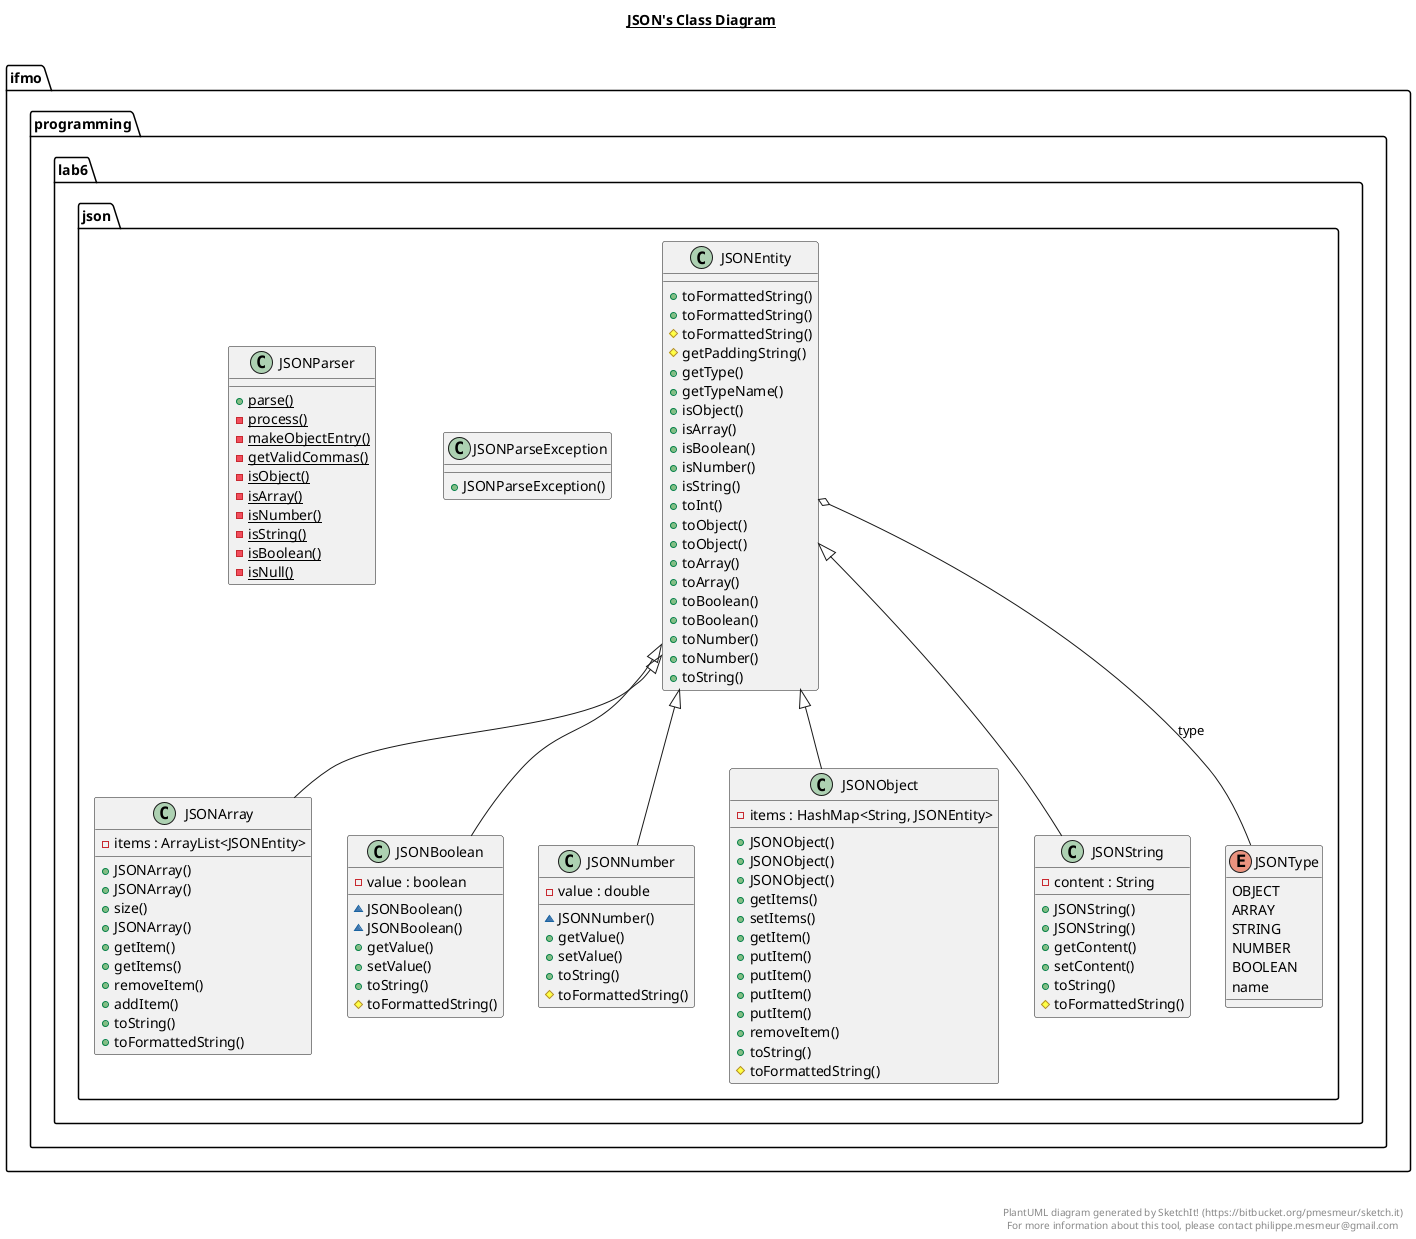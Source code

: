 @startuml

title __JSON's Class Diagram__\n

  package ifmo.programming.lab6 {
    package ifmo.programming.lab6.json {
      class JSONArray {
          - items : ArrayList<JSONEntity>
          + JSONArray()
          + JSONArray()
          + size()
          + JSONArray()
          + getItem()
          + getItems()
          + removeItem()
          + addItem()
          + toString()
          + toFormattedString()
      }
    }
  }
  

  package ifmo.programming.lab6 {
    package ifmo.programming.lab6.json {
      class JSONBoolean {
          - value : boolean
          ~ JSONBoolean()
          ~ JSONBoolean()
          + getValue()
          + setValue()
          + toString()
          # toFormattedString()
      }
    }
  }
  

  package ifmo.programming.lab6 {
    package ifmo.programming.lab6.json {
      class JSONEntity {
          + toFormattedString()
          + toFormattedString()
          # toFormattedString()
          # getPaddingString()
          + getType()
          + getTypeName()
          + isObject()
          + isArray()
          + isBoolean()
          + isNumber()
          + isString()
          + toInt()
          + toObject()
          + toObject()
          + toArray()
          + toArray()
          + toBoolean()
          + toBoolean()
          + toNumber()
          + toNumber()
          + toString()
      }
    }
  }
  

  package ifmo.programming.lab6 {
    package ifmo.programming.lab6.json {
      class JSONNumber {
          - value : double
          ~ JSONNumber()
          + getValue()
          + setValue()
          + toString()
          # toFormattedString()
      }
    }
  }
  

  package ifmo.programming.lab6 {
    package ifmo.programming.lab6.json {
      class JSONObject {
          - items : HashMap<String, JSONEntity>
          + JSONObject()
          + JSONObject()
          + JSONObject()
          + getItems()
          + setItems()
          + getItem()
          + putItem()
          + putItem()
          + putItem()
          + putItem()
          + removeItem()
          + toString()
          # toFormattedString()
      }
    }
  }
  

  package ifmo.programming.lab6 {
    package ifmo.programming.lab6.json {
      class JSONParseException {
          + JSONParseException()
      }
    }
  }
  

  package ifmo.programming.lab6 {
    package ifmo.programming.lab6.json {
      class JSONParser {
          {static} + parse()
          {static} - process()
          {static} - makeObjectEntry()
          {static} - getValidCommas()
          {static} - isObject()
          {static} - isArray()
          {static} - isNumber()
          {static} - isString()
          {static} - isBoolean()
          {static} - isNull()
      }
    }
  }
  

  package ifmo.programming.lab6 {
    package ifmo.programming.lab6.json {
      class JSONString {
          - content : String
          + JSONString()
          + JSONString()
          + getContent()
          + setContent()
          + toString()
          # toFormattedString()
      }
    }
  }
  

  package ifmo.programming.lab6 {
    package ifmo.programming.lab6.json {
      enum JSONType {
        OBJECT
        ARRAY
        STRING
        NUMBER
        BOOLEAN
        name
      }
    }
  }
  

  JSONArray -up-|> JSONEntity
  JSONBoolean -up-|> JSONEntity
  JSONEntity o-- JSONType : type
  JSONNumber -up-|> JSONEntity
  JSONObject -up-|> JSONEntity
  JSONString -up-|> JSONEntity


right footer


PlantUML diagram generated by SketchIt! (https://bitbucket.org/pmesmeur/sketch.it)
For more information about this tool, please contact philippe.mesmeur@gmail.com
endfooter

@enduml
